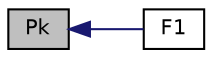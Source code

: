 digraph "Pk"
{
  bgcolor="transparent";
  edge [fontname="Helvetica",fontsize="10",labelfontname="Helvetica",labelfontsize="10"];
  node [fontname="Helvetica",fontsize="10",shape=record];
  rankdir="LR";
  Node41 [label="Pk",height=0.2,width=0.4,color="black", fillcolor="grey75", style="filled", fontcolor="black"];
  Node41 -> Node42 [dir="back",color="midnightblue",fontsize="10",style="solid",fontname="Helvetica"];
  Node42 [label="F1",height=0.2,width=0.4,color="black",URL="$a32345.html#a312d02f8c5b337f556b9e7388dbffdf9",tooltip="Modified form of the k-omega SST F1 function. "];
}
